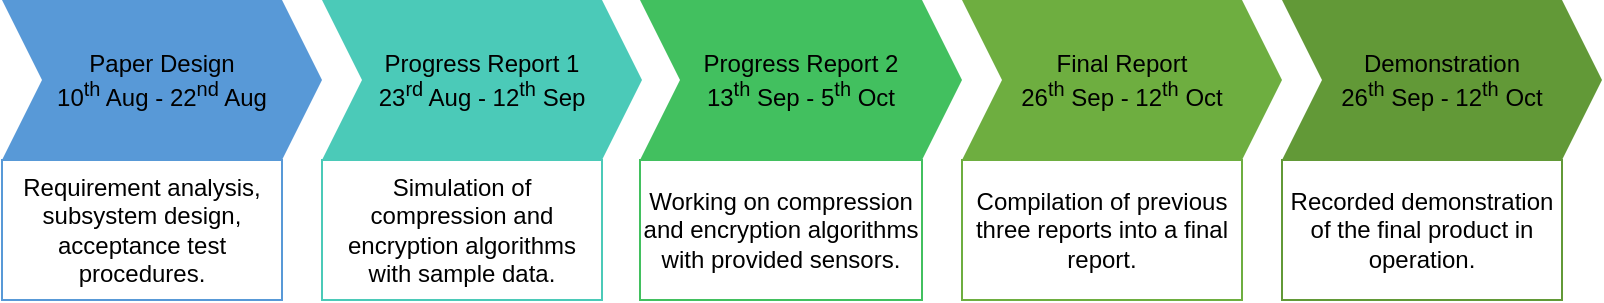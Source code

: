 <mxfile version="20.4.0" type="device"><diagram id="A3zeKjjUZNxttiRTFHHW" name="Page-1"><mxGraphModel dx="1426" dy="769" grid="1" gridSize="10" guides="1" tooltips="1" connect="1" arrows="1" fold="1" page="1" pageScale="1" pageWidth="827" pageHeight="1169" math="0" shadow="0"><root><mxCell id="0"/><mxCell id="1" parent="0"/><mxCell id="_23WwXPZa3a52HdpTwPc-1" value="&lt;div&gt;Paper Design&lt;/div&gt;&lt;div&gt;10&lt;sup&gt;th&lt;/sup&gt; Aug - 22&lt;sup&gt;nd&lt;/sup&gt; Aug&lt;br&gt;&lt;/div&gt;" style="shape=step;perimeter=stepPerimeter;whiteSpace=wrap;html=1;fixedSize=1;fillColor=#5899D7;strokeColor=none;" parent="1" vertex="1"><mxGeometry x="20" y="200" width="160" height="80" as="geometry"/></mxCell><mxCell id="_23WwXPZa3a52HdpTwPc-2" value="&lt;div&gt;Progress Report 1&lt;br&gt;&lt;/div&gt;&lt;div&gt;23&lt;sup&gt;rd&lt;/sup&gt; Aug - 12&lt;sup&gt;th&lt;/sup&gt; Sep&lt;br&gt;&lt;/div&gt;" style="shape=step;perimeter=stepPerimeter;whiteSpace=wrap;html=1;fixedSize=1;fillColor=#4BCAB8;strokeColor=none;" parent="1" vertex="1"><mxGeometry x="180" y="200" width="160" height="80" as="geometry"/></mxCell><mxCell id="_23WwXPZa3a52HdpTwPc-3" value="&lt;div&gt;Progress Report 2&lt;br&gt;&lt;/div&gt;&lt;div&gt;13&lt;sup&gt;th&lt;/sup&gt; Sep - 5&lt;sup&gt;th&lt;/sup&gt; Oct&lt;br&gt;&lt;/div&gt;" style="shape=step;perimeter=stepPerimeter;whiteSpace=wrap;html=1;fixedSize=1;strokeColor=none;fillColor=#42C05F;" parent="1" vertex="1"><mxGeometry x="339" y="200" width="161" height="80" as="geometry"/></mxCell><mxCell id="_23WwXPZa3a52HdpTwPc-4" value="&lt;div&gt;Final Report &lt;br&gt;&lt;/div&gt;&lt;div&gt;&lt;font style=&quot;font-size: 12px;&quot;&gt;26&lt;/font&gt;&lt;sup&gt;th&lt;/sup&gt; Sep - 12&lt;sup&gt;th&lt;/sup&gt; Oct&lt;br&gt;&lt;/div&gt;" style="shape=step;perimeter=stepPerimeter;whiteSpace=wrap;html=1;fixedSize=1;strokeColor=none;fillColor=#6EAE40;" parent="1" vertex="1"><mxGeometry x="500" y="200" width="160" height="80" as="geometry"/></mxCell><mxCell id="_23WwXPZa3a52HdpTwPc-5" value="Requirement analysis, subsystem design, acceptance test procedures." style="rounded=0;whiteSpace=wrap;html=1;fillColor=none;strokeColor=#5899D7;" parent="1" vertex="1"><mxGeometry x="20" y="280" width="140" height="70" as="geometry"/></mxCell><mxCell id="_23WwXPZa3a52HdpTwPc-6" value="&lt;div&gt;Simulation of compression and encryption algorithms with sample data.&lt;br&gt;&lt;/div&gt;" style="rounded=0;whiteSpace=wrap;html=1;strokeColor=#4BCAB8;fillColor=none;" parent="1" vertex="1"><mxGeometry x="180" y="280" width="140" height="70" as="geometry"/></mxCell><mxCell id="_23WwXPZa3a52HdpTwPc-7" value="Working on compression and encryption algorithms with provided sensors." style="rounded=0;whiteSpace=wrap;html=1;strokeColor=#42C05F;fillColor=none;" parent="1" vertex="1"><mxGeometry x="339" y="280" width="141" height="70" as="geometry"/></mxCell><mxCell id="_23WwXPZa3a52HdpTwPc-8" value="Compilation of previous three reports into a final report." style="rounded=0;whiteSpace=wrap;html=1;strokeColor=#6EAE40;fillColor=none;" parent="1" vertex="1"><mxGeometry x="500" y="280" width="140" height="70" as="geometry"/></mxCell><mxCell id="_23WwXPZa3a52HdpTwPc-10" value="&lt;div&gt;Demonstration&lt;br&gt;&lt;/div&gt;&lt;div&gt;26&lt;sup&gt;th&lt;/sup&gt; Sep - 12&lt;sup&gt;th&lt;/sup&gt; Oct&lt;br&gt;&lt;/div&gt;" style="shape=step;perimeter=stepPerimeter;whiteSpace=wrap;html=1;fixedSize=1;strokeColor=none;fillColor=#629937;" parent="1" vertex="1"><mxGeometry x="660" y="200" width="160" height="80" as="geometry"/></mxCell><mxCell id="_23WwXPZa3a52HdpTwPc-11" value="Recorded demonstration of the final product in operation." style="rounded=0;whiteSpace=wrap;html=1;strokeColor=#629937;fillColor=none;" parent="1" vertex="1"><mxGeometry x="660" y="280" width="140" height="70" as="geometry"/></mxCell></root></mxGraphModel></diagram></mxfile>
